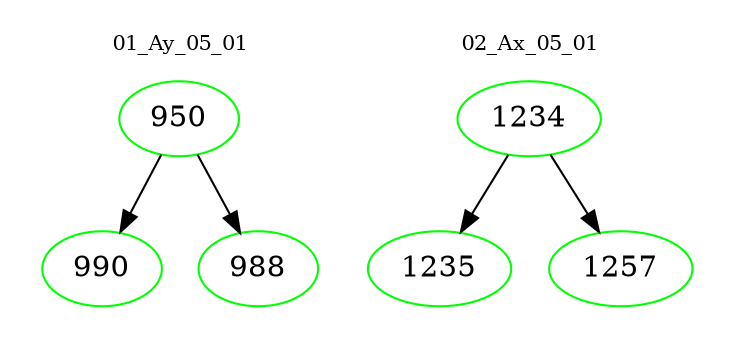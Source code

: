 digraph{
subgraph cluster_0 {
color = white
label = "01_Ay_05_01";
fontsize=10;
T0_950 [label="950", color="green"]
T0_950 -> T0_990 [color="black"]
T0_990 [label="990", color="green"]
T0_950 -> T0_988 [color="black"]
T0_988 [label="988", color="green"]
}
subgraph cluster_1 {
color = white
label = "02_Ax_05_01";
fontsize=10;
T1_1234 [label="1234", color="green"]
T1_1234 -> T1_1235 [color="black"]
T1_1235 [label="1235", color="green"]
T1_1234 -> T1_1257 [color="black"]
T1_1257 [label="1257", color="green"]
}
}
